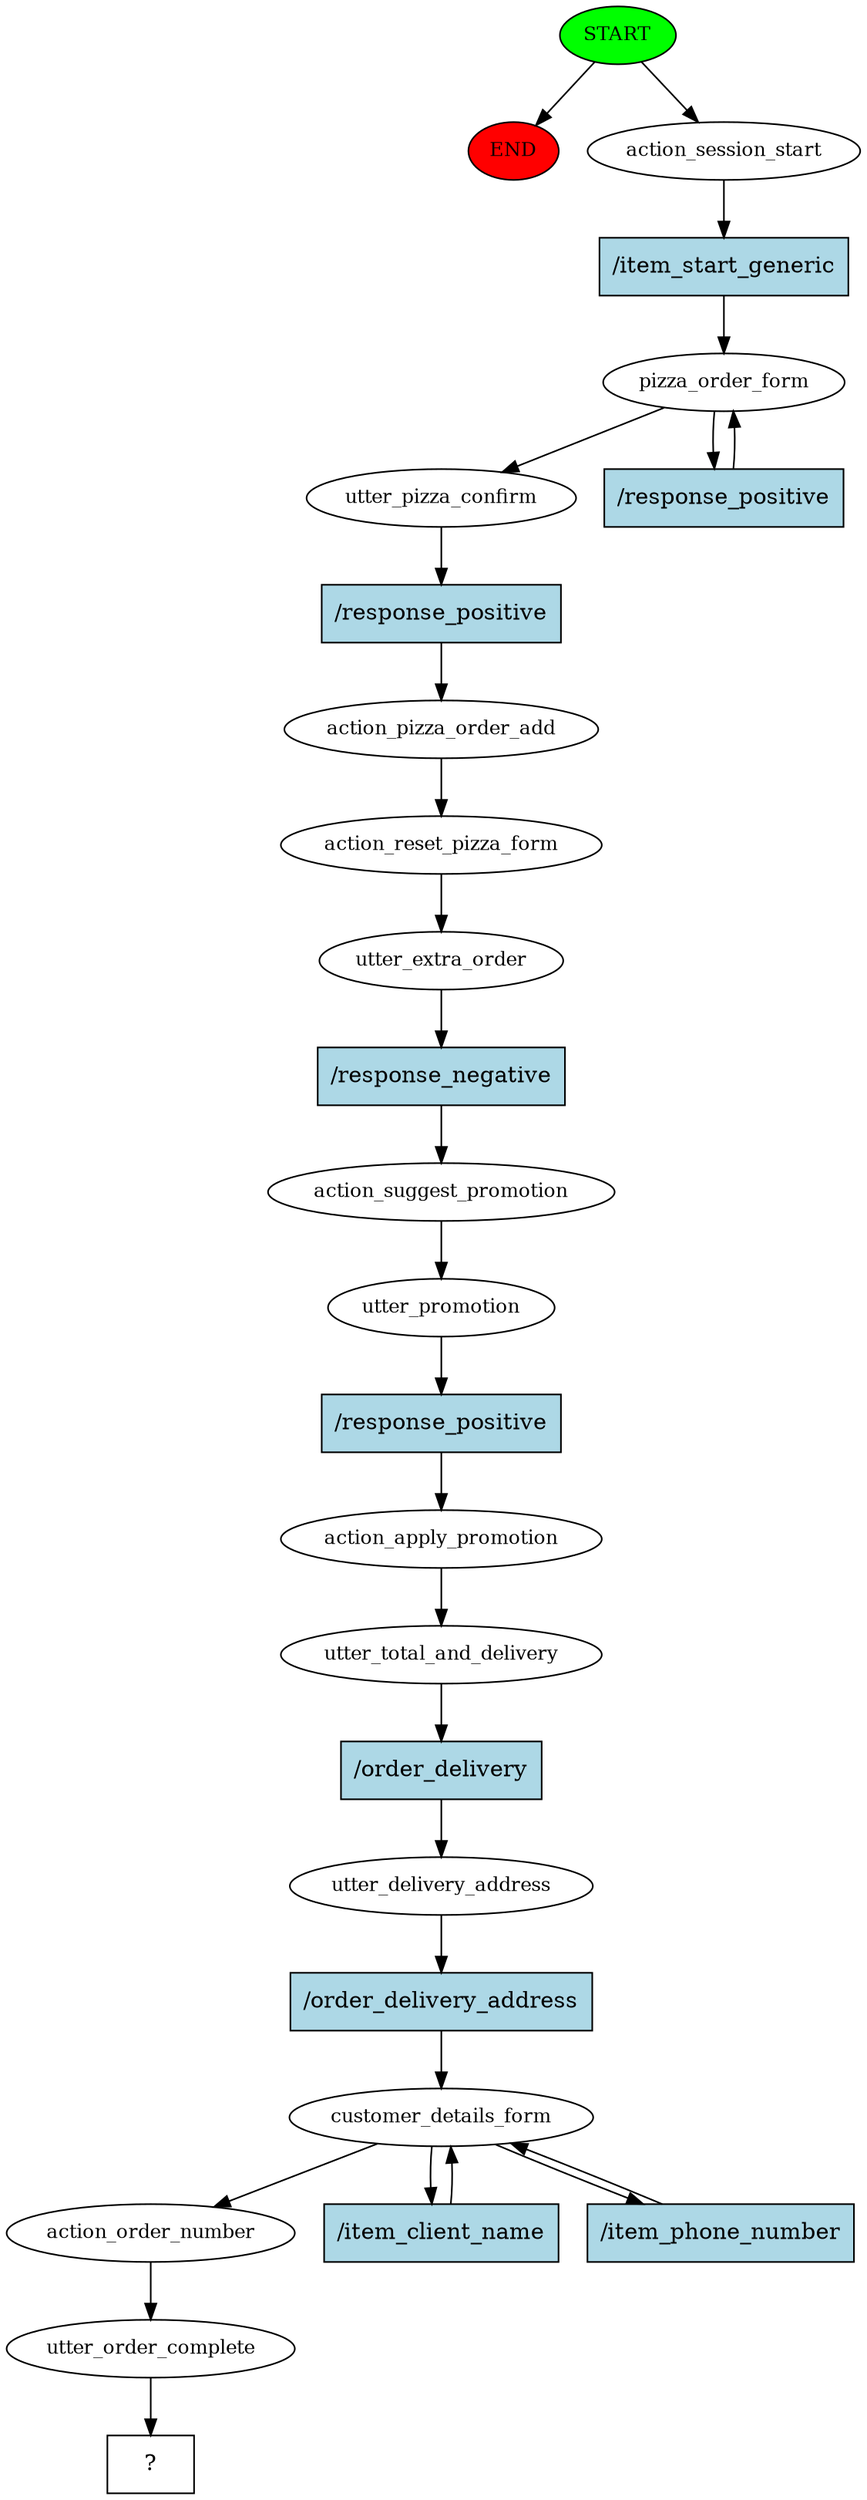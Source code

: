 digraph  {
0 [class="start active", fillcolor=green, fontsize=12, label=START, style=filled];
"-1" [class=end, fillcolor=red, fontsize=12, label=END, style=filled];
1 [class=active, fontsize=12, label=action_session_start];
2 [class=active, fontsize=12, label=pizza_order_form];
4 [class=active, fontsize=12, label=utter_pizza_confirm];
5 [class=active, fontsize=12, label=action_pizza_order_add];
6 [class=active, fontsize=12, label=action_reset_pizza_form];
7 [class=active, fontsize=12, label=utter_extra_order];
8 [class=active, fontsize=12, label=action_suggest_promotion];
9 [class=active, fontsize=12, label=utter_promotion];
10 [class=active, fontsize=12, label=action_apply_promotion];
11 [class=active, fontsize=12, label=utter_total_and_delivery];
12 [class=active, fontsize=12, label=utter_delivery_address];
13 [class=active, fontsize=12, label=customer_details_form];
16 [class=active, fontsize=12, label=action_order_number];
17 [class=active, fontsize=12, label=utter_order_complete];
18 [class="intent dashed active", label="  ?  ", shape=rect];
19 [class="intent active", fillcolor=lightblue, label="/item_start_generic", shape=rect, style=filled];
20 [class="intent active", fillcolor=lightblue, label="/response_positive", shape=rect, style=filled];
21 [class="intent active", fillcolor=lightblue, label="/response_positive", shape=rect, style=filled];
22 [class="intent active", fillcolor=lightblue, label="/response_negative", shape=rect, style=filled];
23 [class="intent active", fillcolor=lightblue, label="/response_positive", shape=rect, style=filled];
24 [class="intent active", fillcolor=lightblue, label="/order_delivery", shape=rect, style=filled];
25 [class="intent active", fillcolor=lightblue, label="/order_delivery_address", shape=rect, style=filled];
26 [class="intent active", fillcolor=lightblue, label="/item_client_name", shape=rect, style=filled];
27 [class="intent active", fillcolor=lightblue, label="/item_phone_number", shape=rect, style=filled];
0 -> "-1"  [class="", key=NONE, label=""];
0 -> 1  [class=active, key=NONE, label=""];
1 -> 19  [class=active, key=0];
2 -> 4  [class=active, key=NONE, label=""];
2 -> 20  [class=active, key=0];
4 -> 21  [class=active, key=0];
5 -> 6  [class=active, key=NONE, label=""];
6 -> 7  [class=active, key=NONE, label=""];
7 -> 22  [class=active, key=0];
8 -> 9  [class=active, key=NONE, label=""];
9 -> 23  [class=active, key=0];
10 -> 11  [class=active, key=NONE, label=""];
11 -> 24  [class=active, key=0];
12 -> 25  [class=active, key=0];
13 -> 16  [class=active, key=NONE, label=""];
13 -> 26  [class=active, key=0];
13 -> 27  [class=active, key=0];
16 -> 17  [class=active, key=NONE, label=""];
17 -> 18  [class=active, key=NONE, label=""];
19 -> 2  [class=active, key=0];
20 -> 2  [class=active, key=0];
21 -> 5  [class=active, key=0];
22 -> 8  [class=active, key=0];
23 -> 10  [class=active, key=0];
24 -> 12  [class=active, key=0];
25 -> 13  [class=active, key=0];
26 -> 13  [class=active, key=0];
27 -> 13  [class=active, key=0];
}
